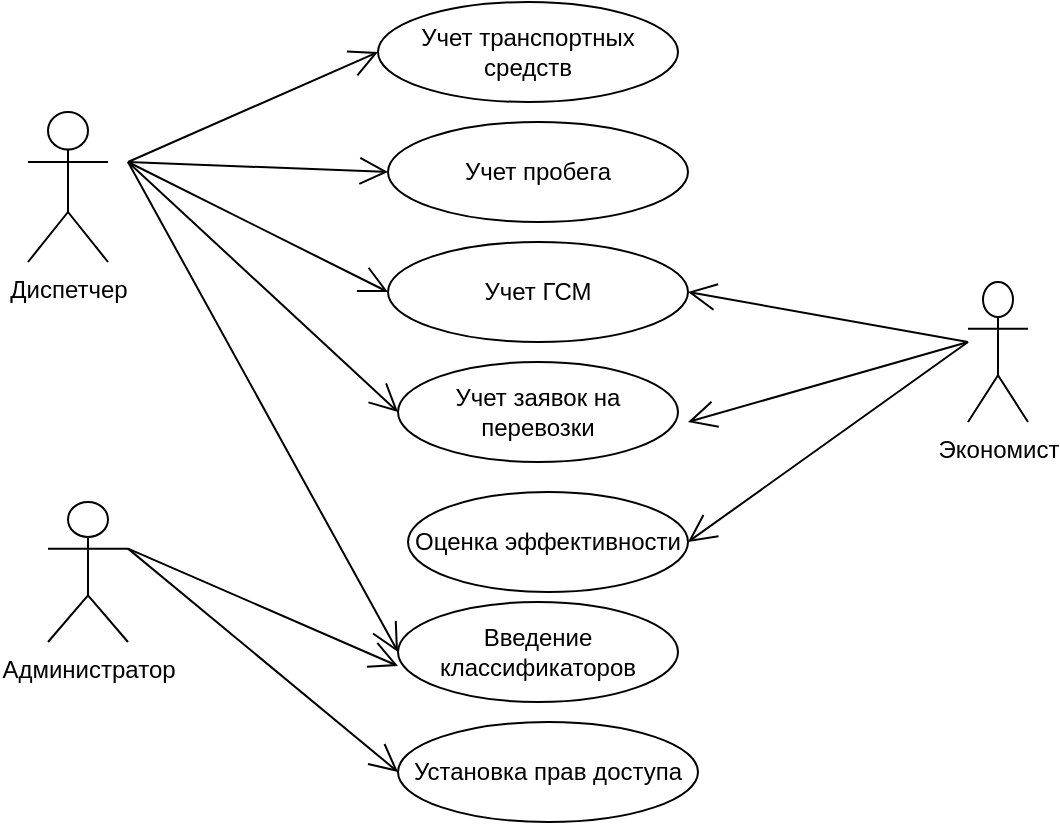 <mxfile version="14.6.13"><diagram id="3-6xj5ykICV_W92LYZkM" name="Page-1"><mxGraphModel dx="1038" dy="547" grid="0" gridSize="10" guides="1" tooltips="1" connect="1" arrows="1" fold="1" page="1" pageScale="1" pageWidth="827" pageHeight="1169" math="0" shadow="0"><root><mxCell id="0"/><mxCell id="1" parent="0"/><mxCell id="N507eNLcZsQT85-w5xmD-1" value="Диспетчер" style="shape=umlActor;verticalLabelPosition=bottom;verticalAlign=top;html=1;" vertex="1" parent="1"><mxGeometry x="110" y="125" width="40" height="75" as="geometry"/></mxCell><mxCell id="N507eNLcZsQT85-w5xmD-2" value="Администратор" style="shape=umlActor;verticalLabelPosition=bottom;verticalAlign=top;html=1;" vertex="1" parent="1"><mxGeometry x="120" y="320" width="40" height="70" as="geometry"/></mxCell><mxCell id="N507eNLcZsQT85-w5xmD-3" value="Экономист" style="shape=umlActor;verticalLabelPosition=bottom;verticalAlign=top;html=1;" vertex="1" parent="1"><mxGeometry x="580" y="210" width="30" height="70" as="geometry"/></mxCell><mxCell id="N507eNLcZsQT85-w5xmD-5" value="Учет транспортных средств" style="ellipse;whiteSpace=wrap;html=1;" vertex="1" parent="1"><mxGeometry x="285" y="70" width="150" height="50" as="geometry"/></mxCell><mxCell id="N507eNLcZsQT85-w5xmD-6" value="Учет ГСМ" style="ellipse;whiteSpace=wrap;html=1;" vertex="1" parent="1"><mxGeometry x="290" y="190" width="150" height="50" as="geometry"/></mxCell><mxCell id="N507eNLcZsQT85-w5xmD-7" value="Учет заявок на перевозки" style="ellipse;whiteSpace=wrap;html=1;" vertex="1" parent="1"><mxGeometry x="295" y="250" width="140" height="50" as="geometry"/></mxCell><mxCell id="N507eNLcZsQT85-w5xmD-8" value="Учет пробега" style="ellipse;whiteSpace=wrap;html=1;" vertex="1" parent="1"><mxGeometry x="290" y="130" width="150" height="50" as="geometry"/></mxCell><mxCell id="N507eNLcZsQT85-w5xmD-9" value="Оценка эффективности" style="ellipse;whiteSpace=wrap;html=1;" vertex="1" parent="1"><mxGeometry x="300" y="315" width="140" height="50" as="geometry"/></mxCell><mxCell id="N507eNLcZsQT85-w5xmD-10" value="Введение классификаторов" style="ellipse;whiteSpace=wrap;html=1;" vertex="1" parent="1"><mxGeometry x="295" y="370" width="140" height="50" as="geometry"/></mxCell><mxCell id="N507eNLcZsQT85-w5xmD-11" value="Установка прав доступа" style="ellipse;whiteSpace=wrap;html=1;" vertex="1" parent="1"><mxGeometry x="295" y="430" width="150" height="50" as="geometry"/></mxCell><mxCell id="N507eNLcZsQT85-w5xmD-15" value="" style="endArrow=open;endFill=1;endSize=12;html=1;" edge="1" parent="1"><mxGeometry width="160" relative="1" as="geometry"><mxPoint x="580" y="240" as="sourcePoint"/><mxPoint x="440" y="280" as="targetPoint"/></mxGeometry></mxCell><mxCell id="N507eNLcZsQT85-w5xmD-16" value="" style="endArrow=open;endFill=1;endSize=12;html=1;entryX=1;entryY=0.5;entryDx=0;entryDy=0;" edge="1" parent="1" target="N507eNLcZsQT85-w5xmD-6"><mxGeometry width="160" relative="1" as="geometry"><mxPoint x="580" y="240" as="sourcePoint"/><mxPoint x="720" y="154.5" as="targetPoint"/></mxGeometry></mxCell><mxCell id="N507eNLcZsQT85-w5xmD-17" value="" style="endArrow=open;endFill=1;endSize=12;html=1;entryX=0;entryY=0.5;entryDx=0;entryDy=0;" edge="1" parent="1" target="N507eNLcZsQT85-w5xmD-5"><mxGeometry width="160" relative="1" as="geometry"><mxPoint x="160" y="150" as="sourcePoint"/><mxPoint x="300" y="150" as="targetPoint"/></mxGeometry></mxCell><mxCell id="N507eNLcZsQT85-w5xmD-18" value="" style="endArrow=open;endFill=1;endSize=12;html=1;entryX=0;entryY=0.5;entryDx=0;entryDy=0;" edge="1" parent="1" target="N507eNLcZsQT85-w5xmD-8"><mxGeometry width="160" relative="1" as="geometry"><mxPoint x="160" y="150" as="sourcePoint"/><mxPoint x="295" y="105" as="targetPoint"/></mxGeometry></mxCell><mxCell id="N507eNLcZsQT85-w5xmD-19" value="" style="endArrow=open;endFill=1;endSize=12;html=1;entryX=0;entryY=0.5;entryDx=0;entryDy=0;" edge="1" parent="1" target="N507eNLcZsQT85-w5xmD-6"><mxGeometry width="160" relative="1" as="geometry"><mxPoint x="160" y="150" as="sourcePoint"/><mxPoint x="305" y="115" as="targetPoint"/></mxGeometry></mxCell><mxCell id="N507eNLcZsQT85-w5xmD-20" value="" style="endArrow=open;endFill=1;endSize=12;html=1;entryX=0;entryY=0.5;entryDx=0;entryDy=0;" edge="1" parent="1" target="N507eNLcZsQT85-w5xmD-7"><mxGeometry width="160" relative="1" as="geometry"><mxPoint x="160" y="150" as="sourcePoint"/><mxPoint x="315" y="125" as="targetPoint"/></mxGeometry></mxCell><mxCell id="N507eNLcZsQT85-w5xmD-21" value="" style="endArrow=open;endFill=1;endSize=12;html=1;entryX=0;entryY=0.5;entryDx=0;entryDy=0;" edge="1" parent="1" target="N507eNLcZsQT85-w5xmD-10"><mxGeometry width="160" relative="1" as="geometry"><mxPoint x="160" y="150" as="sourcePoint"/><mxPoint x="325" y="135" as="targetPoint"/></mxGeometry></mxCell><mxCell id="N507eNLcZsQT85-w5xmD-22" value="" style="endArrow=open;endFill=1;endSize=12;html=1;entryX=0;entryY=0.5;entryDx=0;entryDy=0;exitX=1;exitY=0.333;exitDx=0;exitDy=0;exitPerimeter=0;" edge="1" parent="1" source="N507eNLcZsQT85-w5xmD-2" target="N507eNLcZsQT85-w5xmD-11"><mxGeometry width="160" relative="1" as="geometry"><mxPoint x="210" y="200" as="sourcePoint"/><mxPoint x="335" y="145" as="targetPoint"/></mxGeometry></mxCell><mxCell id="N507eNLcZsQT85-w5xmD-23" value="" style="endArrow=open;endFill=1;endSize=12;html=1;entryX=0;entryY=0.64;entryDx=0;entryDy=0;exitX=1;exitY=0.333;exitDx=0;exitDy=0;exitPerimeter=0;entryPerimeter=0;" edge="1" parent="1" source="N507eNLcZsQT85-w5xmD-2" target="N507eNLcZsQT85-w5xmD-10"><mxGeometry width="160" relative="1" as="geometry"><mxPoint x="220" y="210" as="sourcePoint"/><mxPoint x="345" y="155" as="targetPoint"/></mxGeometry></mxCell><mxCell id="N507eNLcZsQT85-w5xmD-24" value="" style="endArrow=open;endFill=1;endSize=12;html=1;entryX=1;entryY=0.5;entryDx=0;entryDy=0;" edge="1" parent="1" target="N507eNLcZsQT85-w5xmD-9"><mxGeometry width="160" relative="1" as="geometry"><mxPoint x="580" y="240" as="sourcePoint"/><mxPoint x="355" y="165" as="targetPoint"/></mxGeometry></mxCell></root></mxGraphModel></diagram></mxfile>